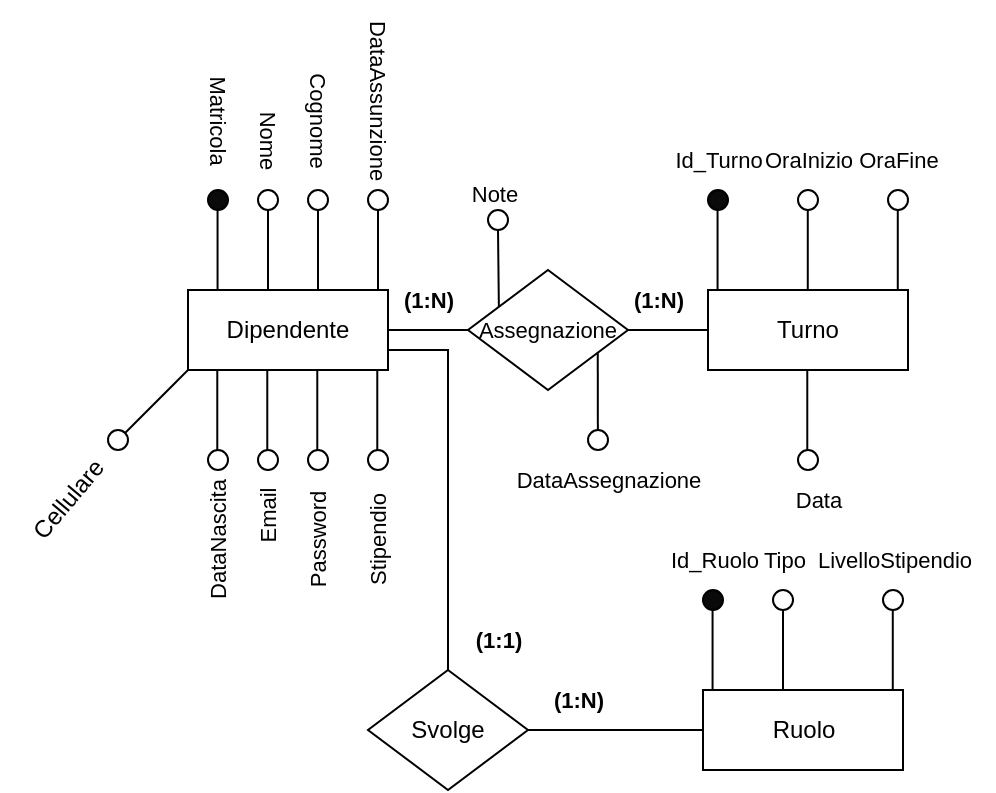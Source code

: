 <mxfile version="24.9.3">
  <diagram id="R2lEEEUBdFMjLlhIrx00" name="Page-1">
    <mxGraphModel dx="978" dy="1612" grid="1" gridSize="10" guides="1" tooltips="1" connect="1" arrows="1" fold="1" page="1" pageScale="1" pageWidth="850" pageHeight="1100" math="0" shadow="0" extFonts="Permanent Marker^https://fonts.googleapis.com/css?family=Permanent+Marker">
      <root>
        <mxCell id="0" />
        <mxCell id="1" parent="0" />
        <mxCell id="xZzz2faJ1F0tbF7FQ7QG-8" value="Dipendente" style="whiteSpace=wrap;html=1;align=center;" parent="1" vertex="1">
          <mxGeometry x="320" y="-360" width="100" height="40" as="geometry" />
        </mxCell>
        <mxCell id="xZzz2faJ1F0tbF7FQ7QG-9" value="Ruolo" style="whiteSpace=wrap;html=1;align=center;" parent="1" vertex="1">
          <mxGeometry x="577.5" y="-160" width="100" height="40" as="geometry" />
        </mxCell>
        <mxCell id="xZzz2faJ1F0tbF7FQ7QG-23" style="edgeStyle=orthogonalEdgeStyle;shape=connector;rounded=0;orthogonalLoop=1;jettySize=auto;html=1;entryX=1;entryY=0.5;entryDx=0;entryDy=0;strokeColor=default;align=center;verticalAlign=middle;fontFamily=Helvetica;fontSize=11;fontColor=default;labelBackgroundColor=default;endArrow=none;endFill=0;" parent="1" source="xZzz2faJ1F0tbF7FQ7QG-11" target="xZzz2faJ1F0tbF7FQ7QG-19" edge="1">
          <mxGeometry relative="1" as="geometry" />
        </mxCell>
        <mxCell id="xZzz2faJ1F0tbF7FQ7QG-11" value="Turno" style="whiteSpace=wrap;html=1;align=center;" parent="1" vertex="1">
          <mxGeometry x="580" y="-360" width="100" height="40" as="geometry" />
        </mxCell>
        <mxCell id="B31o79DsWO-S-SL9R5q--6" style="edgeStyle=orthogonalEdgeStyle;rounded=0;orthogonalLoop=1;jettySize=auto;html=1;exitX=1;exitY=0.5;exitDx=0;exitDy=0;entryX=0;entryY=0.5;entryDx=0;entryDy=0;endArrow=none;endFill=0;" edge="1" parent="1" source="xZzz2faJ1F0tbF7FQ7QG-13" target="xZzz2faJ1F0tbF7FQ7QG-9">
          <mxGeometry relative="1" as="geometry" />
        </mxCell>
        <mxCell id="B31o79DsWO-S-SL9R5q--7" style="edgeStyle=orthogonalEdgeStyle;shape=connector;rounded=0;orthogonalLoop=1;jettySize=auto;html=1;entryX=1;entryY=0.75;entryDx=0;entryDy=0;strokeColor=default;align=center;verticalAlign=middle;fontFamily=Helvetica;fontSize=11;fontColor=default;labelBackgroundColor=default;endArrow=none;endFill=0;exitX=0.5;exitY=0;exitDx=0;exitDy=0;" edge="1" parent="1" source="xZzz2faJ1F0tbF7FQ7QG-13" target="xZzz2faJ1F0tbF7FQ7QG-8">
          <mxGeometry relative="1" as="geometry">
            <Array as="points">
              <mxPoint x="450" y="-170" />
              <mxPoint x="450" y="-330" />
            </Array>
          </mxGeometry>
        </mxCell>
        <mxCell id="xZzz2faJ1F0tbF7FQ7QG-13" value="Svolge" style="shape=rhombus;perimeter=rhombusPerimeter;whiteSpace=wrap;html=1;align=center;" parent="1" vertex="1">
          <mxGeometry x="410" y="-170" width="80" height="60" as="geometry" />
        </mxCell>
        <mxCell id="xZzz2faJ1F0tbF7FQ7QG-24" style="edgeStyle=orthogonalEdgeStyle;shape=connector;rounded=0;orthogonalLoop=1;jettySize=auto;html=1;entryX=1;entryY=0.5;entryDx=0;entryDy=0;strokeColor=default;align=center;verticalAlign=middle;fontFamily=Helvetica;fontSize=11;fontColor=default;labelBackgroundColor=default;endArrow=none;endFill=0;" parent="1" source="xZzz2faJ1F0tbF7FQ7QG-19" target="xZzz2faJ1F0tbF7FQ7QG-8" edge="1">
          <mxGeometry relative="1" as="geometry" />
        </mxCell>
        <mxCell id="xZzz2faJ1F0tbF7FQ7QG-19" value="&lt;font style=&quot;font-size: 11px;&quot;&gt;Assegnazione&lt;/font&gt;" style="shape=rhombus;perimeter=rhombusPerimeter;whiteSpace=wrap;html=1;align=center;" parent="1" vertex="1">
          <mxGeometry x="460" y="-370" width="80" height="60" as="geometry" />
        </mxCell>
        <mxCell id="xZzz2faJ1F0tbF7FQ7QG-31" style="edgeStyle=none;shape=connector;rounded=0;orthogonalLoop=1;jettySize=auto;html=1;strokeColor=default;align=center;verticalAlign=middle;fontFamily=Helvetica;fontSize=11;fontColor=default;labelBackgroundColor=default;endArrow=none;" parent="1" edge="1">
          <mxGeometry relative="1" as="geometry">
            <mxPoint x="584.78" y="-360" as="sourcePoint" />
            <mxPoint x="584.78" y="-400" as="targetPoint" />
          </mxGeometry>
        </mxCell>
        <mxCell id="xZzz2faJ1F0tbF7FQ7QG-32" value="" style="ellipse;whiteSpace=wrap;html=1;aspect=fixed;fontFamily=Helvetica;fontSize=11;fontColor=default;labelBackgroundColor=default;fillColor=#0A0A0A;" parent="1" vertex="1">
          <mxGeometry x="580" y="-410" width="10" height="10" as="geometry" />
        </mxCell>
        <mxCell id="xZzz2faJ1F0tbF7FQ7QG-33" style="edgeStyle=none;shape=connector;rounded=0;orthogonalLoop=1;jettySize=auto;html=1;strokeColor=default;align=center;verticalAlign=middle;fontFamily=Helvetica;fontSize=11;fontColor=default;labelBackgroundColor=default;endArrow=none;" parent="1" edge="1">
          <mxGeometry relative="1" as="geometry">
            <mxPoint x="582.28" y="-160" as="sourcePoint" />
            <mxPoint x="582.28" y="-200" as="targetPoint" />
          </mxGeometry>
        </mxCell>
        <mxCell id="xZzz2faJ1F0tbF7FQ7QG-34" value="" style="ellipse;whiteSpace=wrap;html=1;aspect=fixed;fontFamily=Helvetica;fontSize=11;fontColor=default;labelBackgroundColor=default;fillColor=#0A0A0A;" parent="1" vertex="1">
          <mxGeometry x="577.5" y="-210" width="10" height="10" as="geometry" />
        </mxCell>
        <mxCell id="xZzz2faJ1F0tbF7FQ7QG-46" value="Id_Turno" style="text;html=1;align=center;verticalAlign=middle;resizable=0;points=[];autosize=1;strokeColor=none;fillColor=none;fontFamily=Helvetica;fontSize=11;fontColor=default;labelBackgroundColor=default;" parent="1" vertex="1">
          <mxGeometry x="550" y="-440" width="70" height="30" as="geometry" />
        </mxCell>
        <mxCell id="xZzz2faJ1F0tbF7FQ7QG-47" value="Id_Ruolo" style="text;html=1;align=center;verticalAlign=middle;resizable=0;points=[];autosize=1;strokeColor=none;fillColor=none;fontFamily=Helvetica;fontSize=11;fontColor=default;labelBackgroundColor=default;" parent="1" vertex="1">
          <mxGeometry x="547.5" y="-240" width="70" height="30" as="geometry" />
        </mxCell>
        <mxCell id="xZzz2faJ1F0tbF7FQ7QG-48" style="edgeStyle=none;shape=connector;rounded=0;orthogonalLoop=1;jettySize=auto;html=1;strokeColor=default;align=center;verticalAlign=middle;fontFamily=Helvetica;fontSize=11;fontColor=default;labelBackgroundColor=default;endArrow=none;" parent="1" edge="1">
          <mxGeometry relative="1" as="geometry">
            <mxPoint x="617.5" y="-160" as="sourcePoint" />
            <mxPoint x="617.5" y="-200" as="targetPoint" />
          </mxGeometry>
        </mxCell>
        <mxCell id="xZzz2faJ1F0tbF7FQ7QG-49" value="" style="ellipse;whiteSpace=wrap;html=1;aspect=fixed;fontFamily=Helvetica;fontSize=11;fontColor=default;labelBackgroundColor=default;fillColor=none;" parent="1" vertex="1">
          <mxGeometry x="612.5" y="-210" width="10" height="10" as="geometry" />
        </mxCell>
        <mxCell id="xZzz2faJ1F0tbF7FQ7QG-50" value="Tipo" style="text;html=1;align=center;verticalAlign=middle;resizable=0;points=[];autosize=1;strokeColor=none;fillColor=none;fontFamily=Helvetica;fontSize=11;fontColor=default;labelBackgroundColor=default;" parent="1" vertex="1">
          <mxGeometry x="597.5" y="-240" width="40" height="30" as="geometry" />
        </mxCell>
        <mxCell id="xZzz2faJ1F0tbF7FQ7QG-51" style="edgeStyle=none;shape=connector;rounded=0;orthogonalLoop=1;jettySize=auto;html=1;strokeColor=default;align=center;verticalAlign=middle;fontFamily=Helvetica;fontSize=11;fontColor=default;labelBackgroundColor=default;endArrow=none;" parent="1" edge="1">
          <mxGeometry relative="1" as="geometry">
            <mxPoint x="672.39" y="-160" as="sourcePoint" />
            <mxPoint x="672.39" y="-200" as="targetPoint" />
          </mxGeometry>
        </mxCell>
        <mxCell id="xZzz2faJ1F0tbF7FQ7QG-52" value="" style="ellipse;whiteSpace=wrap;html=1;aspect=fixed;fontFamily=Helvetica;fontSize=11;fontColor=default;labelBackgroundColor=default;fillColor=none;" parent="1" vertex="1">
          <mxGeometry x="667.5" y="-210" width="10" height="10" as="geometry" />
        </mxCell>
        <mxCell id="xZzz2faJ1F0tbF7FQ7QG-53" value="LivelloStipendio" style="text;html=1;align=center;verticalAlign=middle;resizable=0;points=[];autosize=1;strokeColor=none;fillColor=none;fontFamily=Helvetica;fontSize=11;fontColor=default;labelBackgroundColor=default;" parent="1" vertex="1">
          <mxGeometry x="622.5" y="-240" width="100" height="30" as="geometry" />
        </mxCell>
        <mxCell id="xZzz2faJ1F0tbF7FQ7QG-54" style="edgeStyle=none;shape=connector;rounded=0;orthogonalLoop=1;jettySize=auto;html=1;strokeColor=default;align=center;verticalAlign=middle;fontFamily=Helvetica;fontSize=11;fontColor=default;labelBackgroundColor=default;endArrow=none;" parent="1" edge="1">
          <mxGeometry relative="1" as="geometry">
            <mxPoint x="629.89" y="-360" as="sourcePoint" />
            <mxPoint x="629.89" y="-400" as="targetPoint" />
          </mxGeometry>
        </mxCell>
        <mxCell id="xZzz2faJ1F0tbF7FQ7QG-55" value="" style="ellipse;whiteSpace=wrap;html=1;aspect=fixed;fontFamily=Helvetica;fontSize=11;fontColor=default;labelBackgroundColor=default;fillColor=none;" parent="1" vertex="1">
          <mxGeometry x="625" y="-410" width="10" height="10" as="geometry" />
        </mxCell>
        <mxCell id="xZzz2faJ1F0tbF7FQ7QG-56" value="OraInizio" style="text;html=1;align=center;verticalAlign=middle;resizable=0;points=[];autosize=1;strokeColor=none;fillColor=none;fontFamily=Helvetica;fontSize=11;fontColor=default;labelBackgroundColor=default;" parent="1" vertex="1">
          <mxGeometry x="595" y="-440" width="70" height="30" as="geometry" />
        </mxCell>
        <mxCell id="xZzz2faJ1F0tbF7FQ7QG-57" style="edgeStyle=none;shape=connector;rounded=0;orthogonalLoop=1;jettySize=auto;html=1;strokeColor=default;align=center;verticalAlign=middle;fontFamily=Helvetica;fontSize=11;fontColor=default;labelBackgroundColor=default;endArrow=none;" parent="1" edge="1">
          <mxGeometry relative="1" as="geometry">
            <mxPoint x="674.89" y="-360" as="sourcePoint" />
            <mxPoint x="674.89" y="-400" as="targetPoint" />
          </mxGeometry>
        </mxCell>
        <mxCell id="xZzz2faJ1F0tbF7FQ7QG-58" value="" style="ellipse;whiteSpace=wrap;html=1;aspect=fixed;fontFamily=Helvetica;fontSize=11;fontColor=default;labelBackgroundColor=default;fillColor=none;" parent="1" vertex="1">
          <mxGeometry x="670" y="-410" width="10" height="10" as="geometry" />
        </mxCell>
        <mxCell id="xZzz2faJ1F0tbF7FQ7QG-59" value="OraFine" style="text;html=1;align=center;verticalAlign=middle;resizable=0;points=[];autosize=1;strokeColor=none;fillColor=none;fontFamily=Helvetica;fontSize=11;fontColor=default;labelBackgroundColor=default;" parent="1" vertex="1">
          <mxGeometry x="645" y="-440" width="60" height="30" as="geometry" />
        </mxCell>
        <mxCell id="xZzz2faJ1F0tbF7FQ7QG-63" style="edgeStyle=none;shape=connector;rounded=0;orthogonalLoop=1;jettySize=auto;html=1;strokeColor=default;align=center;verticalAlign=middle;fontFamily=Helvetica;fontSize=11;fontColor=default;labelBackgroundColor=default;endArrow=none;" parent="1" edge="1">
          <mxGeometry relative="1" as="geometry">
            <mxPoint x="334.64" y="-280" as="sourcePoint" />
            <mxPoint x="334.64" y="-320" as="targetPoint" />
          </mxGeometry>
        </mxCell>
        <mxCell id="xZzz2faJ1F0tbF7FQ7QG-65" value="Data" style="text;html=1;align=center;verticalAlign=middle;resizable=0;points=[];autosize=1;strokeColor=none;fillColor=none;fontFamily=Helvetica;fontSize=11;fontColor=default;labelBackgroundColor=default;" parent="1" vertex="1">
          <mxGeometry x="610" y="-270" width="50" height="30" as="geometry" />
        </mxCell>
        <mxCell id="xZzz2faJ1F0tbF7FQ7QG-80" style="edgeStyle=none;shape=connector;rounded=0;orthogonalLoop=1;jettySize=auto;html=1;strokeColor=default;align=center;verticalAlign=middle;fontFamily=Helvetica;fontSize=11;fontColor=default;labelBackgroundColor=default;endArrow=none;" parent="1" edge="1">
          <mxGeometry relative="1" as="geometry">
            <mxPoint x="334.78" y="-360" as="sourcePoint" />
            <mxPoint x="334.78" y="-400" as="targetPoint" />
          </mxGeometry>
        </mxCell>
        <mxCell id="xZzz2faJ1F0tbF7FQ7QG-81" value="" style="ellipse;whiteSpace=wrap;html=1;aspect=fixed;fontFamily=Helvetica;fontSize=11;fontColor=default;labelBackgroundColor=default;fillColor=#0A0A0A;" parent="1" vertex="1">
          <mxGeometry x="330" y="-410" width="10" height="10" as="geometry" />
        </mxCell>
        <mxCell id="xZzz2faJ1F0tbF7FQ7QG-83" value="Matricola" style="text;html=1;align=center;verticalAlign=middle;resizable=0;points=[];autosize=1;strokeColor=none;fillColor=none;fontFamily=Helvetica;fontSize=11;fontColor=default;labelBackgroundColor=default;rotation=90;" parent="1" vertex="1">
          <mxGeometry x="300" y="-460" width="70" height="30" as="geometry" />
        </mxCell>
        <mxCell id="xZzz2faJ1F0tbF7FQ7QG-84" style="edgeStyle=none;shape=connector;rounded=0;orthogonalLoop=1;jettySize=auto;html=1;strokeColor=default;align=center;verticalAlign=middle;fontFamily=Helvetica;fontSize=11;fontColor=default;labelBackgroundColor=default;endArrow=none;" parent="1" edge="1">
          <mxGeometry relative="1" as="geometry">
            <mxPoint x="360" y="-360" as="sourcePoint" />
            <mxPoint x="360" y="-400" as="targetPoint" />
          </mxGeometry>
        </mxCell>
        <mxCell id="xZzz2faJ1F0tbF7FQ7QG-85" value="" style="ellipse;whiteSpace=wrap;html=1;aspect=fixed;fontFamily=Helvetica;fontSize=11;fontColor=default;labelBackgroundColor=default;fillColor=none;" parent="1" vertex="1">
          <mxGeometry x="355" y="-410" width="10" height="10" as="geometry" />
        </mxCell>
        <mxCell id="xZzz2faJ1F0tbF7FQ7QG-86" value="Nome" style="text;html=1;align=center;verticalAlign=middle;resizable=0;points=[];autosize=1;strokeColor=none;fillColor=none;fontFamily=Helvetica;fontSize=11;fontColor=default;labelBackgroundColor=default;rotation=90;" parent="1" vertex="1">
          <mxGeometry x="335" y="-450" width="50" height="30" as="geometry" />
        </mxCell>
        <mxCell id="xZzz2faJ1F0tbF7FQ7QG-87" value="" style="ellipse;whiteSpace=wrap;html=1;aspect=fixed;fontFamily=Helvetica;fontSize=11;fontColor=default;labelBackgroundColor=default;fillColor=none;" parent="1" vertex="1">
          <mxGeometry x="380" y="-410" width="10" height="10" as="geometry" />
        </mxCell>
        <mxCell id="xZzz2faJ1F0tbF7FQ7QG-88" style="edgeStyle=none;shape=connector;rounded=0;orthogonalLoop=1;jettySize=auto;html=1;strokeColor=default;align=center;verticalAlign=middle;fontFamily=Helvetica;fontSize=11;fontColor=default;labelBackgroundColor=default;endArrow=none;" parent="1" edge="1">
          <mxGeometry relative="1" as="geometry">
            <mxPoint x="385" y="-360" as="sourcePoint" />
            <mxPoint x="385" y="-400" as="targetPoint" />
            <Array as="points" />
          </mxGeometry>
        </mxCell>
        <mxCell id="xZzz2faJ1F0tbF7FQ7QG-89" value="Cognome" style="text;html=1;align=center;verticalAlign=middle;resizable=0;points=[];autosize=1;strokeColor=none;fillColor=none;fontFamily=Helvetica;fontSize=11;fontColor=default;labelBackgroundColor=default;rotation=90;" parent="1" vertex="1">
          <mxGeometry x="350" y="-460" width="70" height="30" as="geometry" />
        </mxCell>
        <mxCell id="xZzz2faJ1F0tbF7FQ7QG-90" value="" style="ellipse;whiteSpace=wrap;html=1;aspect=fixed;fontFamily=Helvetica;fontSize=11;fontColor=default;labelBackgroundColor=default;fillColor=none;" parent="1" vertex="1">
          <mxGeometry x="410" y="-410" width="10" height="10" as="geometry" />
        </mxCell>
        <mxCell id="xZzz2faJ1F0tbF7FQ7QG-91" style="edgeStyle=none;shape=connector;rounded=0;orthogonalLoop=1;jettySize=auto;html=1;strokeColor=default;align=center;verticalAlign=middle;fontFamily=Helvetica;fontSize=11;fontColor=default;labelBackgroundColor=default;endArrow=none;" parent="1" edge="1">
          <mxGeometry relative="1" as="geometry">
            <mxPoint x="415" y="-360" as="sourcePoint" />
            <mxPoint x="415" y="-400" as="targetPoint" />
            <Array as="points" />
          </mxGeometry>
        </mxCell>
        <mxCell id="xZzz2faJ1F0tbF7FQ7QG-92" value="DataAssunzione" style="text;html=1;align=center;verticalAlign=middle;resizable=0;points=[];autosize=1;strokeColor=none;fillColor=none;fontFamily=Helvetica;fontSize=11;fontColor=default;labelBackgroundColor=default;rotation=90;" parent="1" vertex="1">
          <mxGeometry x="365" y="-470" width="100" height="30" as="geometry" />
        </mxCell>
        <mxCell id="xZzz2faJ1F0tbF7FQ7QG-95" value="" style="ellipse;whiteSpace=wrap;html=1;aspect=fixed;fontFamily=Helvetica;fontSize=11;fontColor=default;labelBackgroundColor=default;fillColor=none;" parent="1" vertex="1">
          <mxGeometry x="330" y="-280" width="10" height="10" as="geometry" />
        </mxCell>
        <mxCell id="xZzz2faJ1F0tbF7FQ7QG-96" style="edgeStyle=none;shape=connector;rounded=0;orthogonalLoop=1;jettySize=auto;html=1;strokeColor=default;align=center;verticalAlign=middle;fontFamily=Helvetica;fontSize=11;fontColor=default;labelBackgroundColor=default;endArrow=none;" parent="1" edge="1">
          <mxGeometry relative="1" as="geometry">
            <mxPoint x="359.64" y="-280" as="sourcePoint" />
            <mxPoint x="359.64" y="-320" as="targetPoint" />
          </mxGeometry>
        </mxCell>
        <mxCell id="xZzz2faJ1F0tbF7FQ7QG-97" value="" style="ellipse;whiteSpace=wrap;html=1;aspect=fixed;fontFamily=Helvetica;fontSize=11;fontColor=default;labelBackgroundColor=default;fillColor=none;" parent="1" vertex="1">
          <mxGeometry x="355" y="-280" width="10" height="10" as="geometry" />
        </mxCell>
        <mxCell id="xZzz2faJ1F0tbF7FQ7QG-98" style="edgeStyle=none;shape=connector;rounded=0;orthogonalLoop=1;jettySize=auto;html=1;strokeColor=default;align=center;verticalAlign=middle;fontFamily=Helvetica;fontSize=11;fontColor=default;labelBackgroundColor=default;endArrow=none;" parent="1" edge="1">
          <mxGeometry relative="1" as="geometry">
            <mxPoint x="384.64" y="-280" as="sourcePoint" />
            <mxPoint x="384.64" y="-320" as="targetPoint" />
          </mxGeometry>
        </mxCell>
        <mxCell id="xZzz2faJ1F0tbF7FQ7QG-99" value="" style="ellipse;whiteSpace=wrap;html=1;aspect=fixed;fontFamily=Helvetica;fontSize=11;fontColor=default;labelBackgroundColor=default;fillColor=none;" parent="1" vertex="1">
          <mxGeometry x="380" y="-280" width="10" height="10" as="geometry" />
        </mxCell>
        <mxCell id="xZzz2faJ1F0tbF7FQ7QG-100" style="edgeStyle=none;shape=connector;rounded=0;orthogonalLoop=1;jettySize=auto;html=1;strokeColor=default;align=center;verticalAlign=middle;fontFamily=Helvetica;fontSize=11;fontColor=default;labelBackgroundColor=default;endArrow=none;" parent="1" edge="1">
          <mxGeometry relative="1" as="geometry">
            <mxPoint x="629.64" y="-280" as="sourcePoint" />
            <mxPoint x="629.64" y="-320" as="targetPoint" />
          </mxGeometry>
        </mxCell>
        <mxCell id="xZzz2faJ1F0tbF7FQ7QG-101" value="" style="ellipse;whiteSpace=wrap;html=1;aspect=fixed;fontFamily=Helvetica;fontSize=11;fontColor=default;labelBackgroundColor=default;fillColor=none;" parent="1" vertex="1">
          <mxGeometry x="625" y="-280" width="10" height="10" as="geometry" />
        </mxCell>
        <mxCell id="xZzz2faJ1F0tbF7FQ7QG-102" value="DataNascita" style="text;html=1;align=center;verticalAlign=middle;resizable=0;points=[];autosize=1;strokeColor=none;fillColor=none;fontFamily=Helvetica;fontSize=11;fontColor=default;labelBackgroundColor=default;rotation=-90;" parent="1" vertex="1">
          <mxGeometry x="295" y="-250" width="80" height="30" as="geometry" />
        </mxCell>
        <mxCell id="xZzz2faJ1F0tbF7FQ7QG-103" value="Email" style="text;html=1;align=center;verticalAlign=middle;resizable=0;points=[];autosize=1;strokeColor=none;fillColor=none;fontFamily=Helvetica;fontSize=11;fontColor=default;labelBackgroundColor=default;rotation=-90;" parent="1" vertex="1">
          <mxGeometry x="335" y="-262" width="50" height="30" as="geometry" />
        </mxCell>
        <mxCell id="xZzz2faJ1F0tbF7FQ7QG-104" value="Password" style="text;html=1;align=center;verticalAlign=middle;resizable=0;points=[];autosize=1;strokeColor=none;fillColor=none;fontFamily=Helvetica;fontSize=11;fontColor=default;labelBackgroundColor=default;rotation=-90;" parent="1" vertex="1">
          <mxGeometry x="350" y="-250" width="70" height="30" as="geometry" />
        </mxCell>
        <mxCell id="xZzz2faJ1F0tbF7FQ7QG-105" style="edgeStyle=none;shape=connector;rounded=0;orthogonalLoop=1;jettySize=auto;html=1;strokeColor=default;align=center;verticalAlign=middle;fontFamily=Helvetica;fontSize=11;fontColor=default;labelBackgroundColor=default;endArrow=none;" parent="1" edge="1">
          <mxGeometry relative="1" as="geometry">
            <mxPoint x="414.64" y="-280" as="sourcePoint" />
            <mxPoint x="414.64" y="-320" as="targetPoint" />
          </mxGeometry>
        </mxCell>
        <mxCell id="xZzz2faJ1F0tbF7FQ7QG-106" value="" style="ellipse;whiteSpace=wrap;html=1;aspect=fixed;fontFamily=Helvetica;fontSize=11;fontColor=default;labelBackgroundColor=default;fillColor=none;" parent="1" vertex="1">
          <mxGeometry x="410" y="-280" width="10" height="10" as="geometry" />
        </mxCell>
        <mxCell id="xZzz2faJ1F0tbF7FQ7QG-107" value="Stipendio" style="text;html=1;align=center;verticalAlign=middle;resizable=0;points=[];autosize=1;strokeColor=none;fillColor=none;fontFamily=Helvetica;fontSize=11;fontColor=default;labelBackgroundColor=default;rotation=-90;" parent="1" vertex="1">
          <mxGeometry x="380" y="-250" width="70" height="30" as="geometry" />
        </mxCell>
        <mxCell id="B31o79DsWO-S-SL9R5q--3" style="edgeStyle=none;shape=connector;rounded=0;orthogonalLoop=1;jettySize=auto;html=1;strokeColor=default;align=center;verticalAlign=middle;fontFamily=Helvetica;fontSize=11;fontColor=default;labelBackgroundColor=default;endArrow=none;exitX=1;exitY=0;exitDx=0;exitDy=0;" edge="1" parent="1" source="B31o79DsWO-S-SL9R5q--4">
          <mxGeometry relative="1" as="geometry">
            <mxPoint x="290" y="-290" as="sourcePoint" />
            <mxPoint x="320" y="-320" as="targetPoint" />
          </mxGeometry>
        </mxCell>
        <mxCell id="B31o79DsWO-S-SL9R5q--4" value="" style="ellipse;whiteSpace=wrap;html=1;aspect=fixed;fontFamily=Helvetica;fontSize=11;fontColor=default;labelBackgroundColor=default;fillColor=none;" vertex="1" parent="1">
          <mxGeometry x="280" y="-290" width="10" height="10" as="geometry" />
        </mxCell>
        <mxCell id="B31o79DsWO-S-SL9R5q--5" value="Cellulare" style="text;html=1;align=center;verticalAlign=middle;resizable=0;points=[];autosize=1;strokeColor=none;fillColor=none;rotation=-50;" vertex="1" parent="1">
          <mxGeometry x="225" y="-270" width="70" height="30" as="geometry" />
        </mxCell>
        <mxCell id="B31o79DsWO-S-SL9R5q--10" value="(1:N)" style="text;html=1;align=center;verticalAlign=middle;resizable=0;points=[];autosize=1;strokeColor=none;fillColor=none;fontFamily=Helvetica;fontSize=11;fontColor=default;labelBackgroundColor=default;fontStyle=1" vertex="1" parent="1">
          <mxGeometry x="415" y="-370" width="50" height="30" as="geometry" />
        </mxCell>
        <mxCell id="B31o79DsWO-S-SL9R5q--11" value="(1:N)" style="text;html=1;align=center;verticalAlign=middle;resizable=0;points=[];autosize=1;strokeColor=none;fillColor=none;fontFamily=Helvetica;fontSize=11;fontColor=default;labelBackgroundColor=default;fontStyle=1" vertex="1" parent="1">
          <mxGeometry x="530" y="-370" width="50" height="30" as="geometry" />
        </mxCell>
        <mxCell id="B31o79DsWO-S-SL9R5q--12" value="(1:1)" style="text;html=1;align=center;verticalAlign=middle;resizable=0;points=[];autosize=1;strokeColor=none;fillColor=none;fontFamily=Helvetica;fontSize=11;fontColor=default;labelBackgroundColor=default;fontStyle=1" vertex="1" parent="1">
          <mxGeometry x="450" y="-200" width="50" height="30" as="geometry" />
        </mxCell>
        <mxCell id="B31o79DsWO-S-SL9R5q--13" value="(1:N)" style="text;html=1;align=center;verticalAlign=middle;resizable=0;points=[];autosize=1;strokeColor=none;fillColor=none;fontFamily=Helvetica;fontSize=11;fontColor=default;labelBackgroundColor=default;fontStyle=1" vertex="1" parent="1">
          <mxGeometry x="490" y="-170" width="50" height="30" as="geometry" />
        </mxCell>
        <mxCell id="B31o79DsWO-S-SL9R5q--14" value="" style="ellipse;whiteSpace=wrap;html=1;aspect=fixed;fontFamily=Helvetica;fontSize=11;fontColor=default;labelBackgroundColor=default;fillColor=none;" vertex="1" parent="1">
          <mxGeometry x="470" y="-400" width="10" height="10" as="geometry" />
        </mxCell>
        <mxCell id="B31o79DsWO-S-SL9R5q--15" style="edgeStyle=none;shape=connector;rounded=0;orthogonalLoop=1;jettySize=auto;html=1;strokeColor=default;align=center;verticalAlign=middle;fontFamily=Helvetica;fontSize=11;fontColor=default;labelBackgroundColor=default;endArrow=none;exitX=0.193;exitY=0.308;exitDx=0;exitDy=0;exitPerimeter=0;" edge="1" parent="1" source="xZzz2faJ1F0tbF7FQ7QG-19">
          <mxGeometry relative="1" as="geometry">
            <mxPoint x="474.95" y="-360" as="sourcePoint" />
            <mxPoint x="475" y="-390" as="targetPoint" />
            <Array as="points" />
          </mxGeometry>
        </mxCell>
        <mxCell id="B31o79DsWO-S-SL9R5q--16" value="" style="ellipse;whiteSpace=wrap;html=1;aspect=fixed;fontFamily=Helvetica;fontSize=11;fontColor=default;labelBackgroundColor=default;fillColor=none;" vertex="1" parent="1">
          <mxGeometry x="520" y="-290" width="10" height="10" as="geometry" />
        </mxCell>
        <mxCell id="B31o79DsWO-S-SL9R5q--17" style="edgeStyle=none;shape=connector;rounded=0;orthogonalLoop=1;jettySize=auto;html=1;strokeColor=default;align=center;verticalAlign=middle;fontFamily=Helvetica;fontSize=11;fontColor=default;labelBackgroundColor=default;endArrow=none;exitX=0.193;exitY=0.308;exitDx=0;exitDy=0;exitPerimeter=0;entryX=0.811;entryY=0.686;entryDx=0;entryDy=0;entryPerimeter=0;" edge="1" parent="1" target="xZzz2faJ1F0tbF7FQ7QG-19">
          <mxGeometry relative="1" as="geometry">
            <mxPoint x="524.93" y="-290" as="sourcePoint" />
            <mxPoint x="524.93" y="-328" as="targetPoint" />
            <Array as="points" />
          </mxGeometry>
        </mxCell>
        <mxCell id="B31o79DsWO-S-SL9R5q--18" value="Note" style="text;html=1;align=center;verticalAlign=middle;resizable=0;points=[];autosize=1;strokeColor=none;fillColor=none;fontFamily=Helvetica;fontSize=11;fontColor=default;labelBackgroundColor=default;" vertex="1" parent="1">
          <mxGeometry x="448" y="-423" width="50" height="30" as="geometry" />
        </mxCell>
        <mxCell id="B31o79DsWO-S-SL9R5q--19" value="DataAssegnazione" style="text;html=1;align=center;verticalAlign=middle;resizable=0;points=[];autosize=1;strokeColor=none;fillColor=none;fontFamily=Helvetica;fontSize=11;fontColor=default;labelBackgroundColor=default;" vertex="1" parent="1">
          <mxGeometry x="470" y="-280" width="120" height="30" as="geometry" />
        </mxCell>
      </root>
    </mxGraphModel>
  </diagram>
</mxfile>
